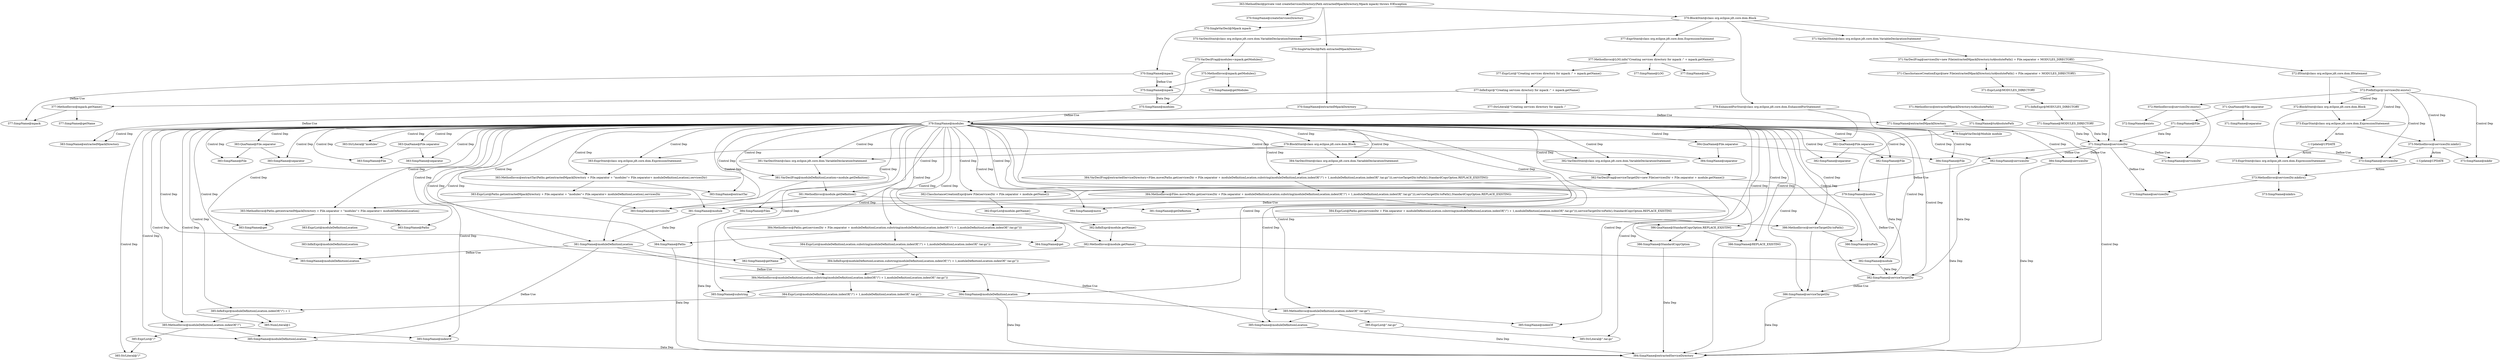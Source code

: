digraph "MpackManager.createServicesDirectory#?,Path,Mpack" {
0 [label="370:SimpName@createServicesDirectory" shape=ellipse]
1 [label="370:SimpName@extractedMpackDirectory" shape=ellipse]
2 [label="370:SingleVarDecl@Path extractedMpackDirectory" shape=ellipse]
3 [label="370:SimpName@mpack" shape=ellipse]
4 [label="370:SingleVarDecl@Mpack mpack" shape=ellipse]
5 [label="371:SimpName@servicesDir" shape=ellipse]
6 [label="371:SimpName@extractedMpackDirectory" shape=ellipse]
7 [label="371:SimpName@toAbsolutePath" shape=ellipse]
8 [label="371:MethodInvoc@extractedMpackDirectory.toAbsolutePath()" shape=ellipse]
9 [label="371:SimpName@separator" shape=ellipse]
10 [label="371:SimpName@File" shape=ellipse]
11 [label="371:QuaName@File.separator" shape=ellipse]
12 [label="371:SimpName@MODULES_DIRECTORY" shape=ellipse]
13 [label="371:InfixExpr@MODULES_DIRECTORY" shape=ellipse]
14 [label="371:ExprList@MODULES_DIRECTORY" shape=ellipse]
15 [label="371:ClassInstanceCreationExpr@new File(extractedMpackDirectory.toAbsolutePath() + File.separator + MODULES_DIRECTORY)" shape=ellipse]
16 [label="371:VarDeclFrag@servicesDir=new File(extractedMpackDirectory.toAbsolutePath() + File.separator + MODULES_DIRECTORY)" shape=ellipse]
17 [label="371:VarDeclStmt@class org.eclipse.jdt.core.dom.VariableDeclarationStatement" shape=ellipse]
18 [label="372:SimpName@servicesDir" shape=ellipse]
19 [label="372:SimpName@exists" shape=ellipse]
20 [label="372:MethodInvoc@servicesDir.exists()" shape=ellipse]
21 [label="372:PrefixExpr@!servicesDir.exists()" shape=ellipse]
22 [label="373:SimpName@servicesDir" shape=ellipse]
23 [label="373:SimpName@mkdir" shape=ellipse]
24 [label="373:MethodInvoc@servicesDir.mkdir()" shape=ellipse]
25 [label="373:ExprStmt@class org.eclipse.jdt.core.dom.ExpressionStatement" shape=ellipse]
26 [label="372:BlockStmt@class org.eclipse.jdt.core.dom.Block" shape=ellipse]
27 [label="372:IfStmt@class org.eclipse.jdt.core.dom.IfStatement" shape=ellipse]
28 [label="375:SimpName@modules" shape=ellipse]
29 [label="375:SimpName@mpack" shape=ellipse]
30 [label="375:SimpName@getModules" shape=ellipse]
31 [label="375:MethodInvoc@mpack.getModules()" shape=ellipse]
32 [label="375:VarDeclFrag@modules=mpack.getModules()" shape=ellipse]
33 [label="375:VarDeclStmt@class org.eclipse.jdt.core.dom.VariableDeclarationStatement" shape=ellipse]
34 [label="377:SimpName@LOG" shape=ellipse]
35 [label="377:SimpName@info" shape=ellipse]
36 [label="377:StrLiteral@\"Creating services directory for mpack :\"" shape=ellipse]
37 [label="377:SimpName@mpack" shape=ellipse]
38 [label="377:SimpName@getName" shape=ellipse]
39 [label="377:MethodInvoc@mpack.getName()" shape=ellipse]
40 [label="377:InfixExpr@\"Creating services directory for mpack :\" + mpack.getName()" shape=ellipse]
41 [label="377:ExprList@\"Creating services directory for mpack :\" + mpack.getName()" shape=ellipse]
42 [label="377:MethodInvoc@LOG.info(\"Creating services directory for mpack :\" + mpack.getName())" shape=ellipse]
43 [label="377:ExprStmt@class org.eclipse.jdt.core.dom.ExpressionStatement" shape=ellipse]
44 [label="379:SimpName@module" shape=ellipse]
45 [label="379:SingleVarDecl@Module module" shape=ellipse]
46 [label="379:SimpName@modules" shape=ellipse]
47 [label="381:SimpName@moduleDefinitionLocation" shape=ellipse]
48 [label="381:SimpName@module" shape=ellipse]
49 [label="381:SimpName@getDefinition" shape=ellipse]
50 [label="381:MethodInvoc@module.getDefinition()" shape=ellipse]
51 [label="381:VarDeclFrag@moduleDefinitionLocation=module.getDefinition()" shape=ellipse]
52 [label="381:VarDeclStmt@class org.eclipse.jdt.core.dom.VariableDeclarationStatement" shape=ellipse]
53 [label="382:SimpName@serviceTargetDir" shape=ellipse]
54 [label="382:SimpName@servicesDir" shape=ellipse]
55 [label="382:SimpName@separator" shape=ellipse]
56 [label="382:SimpName@File" shape=ellipse]
57 [label="382:QuaName@File.separator" shape=ellipse]
58 [label="382:SimpName@module" shape=ellipse]
59 [label="382:SimpName@getName" shape=ellipse]
60 [label="382:MethodInvoc@module.getName()" shape=ellipse]
61 [label="382:InfixExpr@module.getName()" shape=ellipse]
62 [label="382:ExprList@module.getName()" shape=ellipse]
63 [label="382:ClassInstanceCreationExpr@new File(servicesDir + File.separator + module.getName())" shape=ellipse]
64 [label="382:VarDeclFrag@serviceTargetDir=new File(servicesDir + File.separator + module.getName())" shape=ellipse]
65 [label="382:VarDeclStmt@class org.eclipse.jdt.core.dom.VariableDeclarationStatement" shape=ellipse]
66 [label="383:SimpName@extractTar" shape=ellipse]
67 [label="383:SimpName@Paths" shape=ellipse]
68 [label="383:SimpName@get" shape=ellipse]
69 [label="383:SimpName@extractedMpackDirectory" shape=ellipse]
70 [label="383:SimpName@separator" shape=ellipse]
71 [label="383:SimpName@File" shape=ellipse]
72 [label="383:QuaName@File.separator" shape=ellipse]
73 [label="383:StrLiteral@\"modules\"" shape=ellipse]
74 [label="383:SimpName@separator" shape=ellipse]
75 [label="383:SimpName@File" shape=ellipse]
76 [label="383:QuaName@File.separator" shape=ellipse]
77 [label="383:SimpName@moduleDefinitionLocation" shape=ellipse]
78 [label="383:InfixExpr@moduleDefinitionLocation" shape=ellipse]
79 [label="383:ExprList@moduleDefinitionLocation" shape=ellipse]
80 [label="383:MethodInvoc@Paths.get(extractedMpackDirectory + File.separator + \"modules\"+ File.separator+ moduleDefinitionLocation)" shape=ellipse]
81 [label="383:SimpName@servicesDir" shape=ellipse]
82 [label="383:ExprList@Paths.get(extractedMpackDirectory + File.separator + \"modules\"+ File.separator+ moduleDefinitionLocation),servicesDir" shape=ellipse]
83 [label="383:MethodInvoc@extractTar(Paths.get(extractedMpackDirectory + File.separator + \"modules\"+ File.separator+ moduleDefinitionLocation),servicesDir)" shape=ellipse]
84 [label="383:ExprStmt@class org.eclipse.jdt.core.dom.ExpressionStatement" shape=ellipse]
85 [label="384:SimpName@extractedServiceDirectory" shape=ellipse]
86 [label="384:SimpName@Files" shape=ellipse]
87 [label="384:SimpName@move" shape=ellipse]
88 [label="384:SimpName@Paths" shape=ellipse]
89 [label="384:SimpName@get" shape=ellipse]
90 [label="384:SimpName@servicesDir" shape=ellipse]
91 [label="384:SimpName@separator" shape=ellipse]
92 [label="384:SimpName@File" shape=ellipse]
93 [label="384:QuaName@File.separator" shape=ellipse]
94 [label="384:SimpName@moduleDefinitionLocation" shape=ellipse]
95 [label="385:SimpName@substring" shape=ellipse]
96 [label="385:SimpName@moduleDefinitionLocation" shape=ellipse]
97 [label="385:SimpName@indexOf" shape=ellipse]
98 [label="385:StrLiteral@\"/\"" shape=ellipse]
99 [label="385:ExprList@\"/\"" shape=ellipse]
100 [label="385:MethodInvoc@moduleDefinitionLocation.indexOf(\"/\")" shape=ellipse]
101 [label="385:NumLiteral@1" shape=ellipse]
102 [label="385:InfixExpr@moduleDefinitionLocation.indexOf(\"/\") + 1" shape=ellipse]
103 [label="385:SimpName@moduleDefinitionLocation" shape=ellipse]
104 [label="385:SimpName@indexOf" shape=ellipse]
105 [label="385:StrLiteral@\".tar.gz\"" shape=ellipse]
106 [label="385:ExprList@\".tar.gz\"" shape=ellipse]
107 [label="385:MethodInvoc@moduleDefinitionLocation.indexOf(\".tar.gz\")" shape=ellipse]
108 [label="384:ExprList@moduleDefinitionLocation.indexOf(\"/\") + 1,moduleDefinitionLocation.indexOf(\".tar.gz\")" shape=ellipse]
109 [label="384:MethodInvoc@moduleDefinitionLocation.substring(moduleDefinitionLocation.indexOf(\"/\") + 1,moduleDefinitionLocation.indexOf(\".tar.gz\"))" shape=ellipse]
110 [label="384:InfixExpr@moduleDefinitionLocation.substring(moduleDefinitionLocation.indexOf(\"/\") + 1,moduleDefinitionLocation.indexOf(\".tar.gz\"))" shape=ellipse]
111 [label="384:ExprList@moduleDefinitionLocation.substring(moduleDefinitionLocation.indexOf(\"/\") + 1,moduleDefinitionLocation.indexOf(\".tar.gz\"))" shape=ellipse]
112 [label="384:MethodInvoc@Paths.get(servicesDir + File.separator + moduleDefinitionLocation.substring(moduleDefinitionLocation.indexOf(\"/\") + 1,moduleDefinitionLocation.indexOf(\".tar.gz\")))" shape=ellipse]
113 [label="386:SimpName@serviceTargetDir" shape=ellipse]
114 [label="386:SimpName@toPath" shape=ellipse]
115 [label="386:MethodInvoc@serviceTargetDir.toPath()" shape=ellipse]
116 [label="386:SimpName@REPLACE_EXISTING" shape=ellipse]
117 [label="386:SimpName@StandardCopyOption" shape=ellipse]
118 [label="386:QuaName@StandardCopyOption.REPLACE_EXISTING" shape=ellipse]
119 [label="384:ExprList@Paths.get(servicesDir + File.separator + moduleDefinitionLocation.substring(moduleDefinitionLocation.indexOf(\"/\") + 1,moduleDefinitionLocation.indexOf(\".tar.gz\"))),serviceTargetDir.toPath(),StandardCopyOption.REPLACE_EXISTING" shape=ellipse]
120 [label="384:MethodInvoc@Files.move(Paths.get(servicesDir + File.separator + moduleDefinitionLocation.substring(moduleDefinitionLocation.indexOf(\"/\") + 1,moduleDefinitionLocation.indexOf(\".tar.gz\"))),serviceTargetDir.toPath(),StandardCopyOption.REPLACE_EXISTING)" shape=ellipse]
121 [label="384:VarDeclFrag@extractedServiceDirectory=Files.move(Paths.get(servicesDir + File.separator + moduleDefinitionLocation.substring(moduleDefinitionLocation.indexOf(\"/\") + 1,moduleDefinitionLocation.indexOf(\".tar.gz\"))),serviceTargetDir.toPath(),StandardCopyOption.REPLACE_EXISTING)" shape=ellipse]
122 [label="384:VarDeclStmt@class org.eclipse.jdt.core.dom.VariableDeclarationStatement" shape=ellipse]
123 [label="379:BlockStmt@class org.eclipse.jdt.core.dom.Block" shape=ellipse]
124 [label="379:EnhancedForStmt@class org.eclipse.jdt.core.dom.EnhancedForStatement" shape=ellipse]
125 [label="370:BlockStmt@class org.eclipse.jdt.core.dom.Block" shape=ellipse]
126 [label="363:MethodDecl@private void createServicesDirectory(Path extractedMpackDirectory,Mpack mpack) throws IOException" shape=ellipse]
127 [label="373:ExprStmt@class org.eclipse.jdt.core.dom.ExpressionStatement" shape=ellipse]
128 [label="-1:Update@UPDATE" shape=ellipse]
129 [label="373:MethodInvoc@servicesDir.mkdirs()" shape=ellipse]
130 [label="-1:Update@UPDATE" shape=ellipse]
131 [label="373:SimpName@servicesDir" shape=ellipse]
132 [label="373:SimpName@mkdirs" shape=ellipse]
1 -> 6 [label="Define-Use"];
1 -> 69 [label="Define-Use"];
2 -> 1 [label=""];
3 -> 29 [label="Define-Use"];
3 -> 37 [label="Define-Use"];
4 -> 3 [label=""];
5 -> 18 [label="Define-Use"];
5 -> 22 [label="Define-Use"];
5 -> 54 [label="Define-Use"];
5 -> 81 [label="Define-Use"];
5 -> 90 [label="Define-Use"];
5 -> 131 [label="Define-Use"];
6 -> 5 [label="Data Dep"];
8 -> 6 [label=""];
8 -> 7 [label=""];
10 -> 5 [label="Data Dep"];
11 -> 9 [label=""];
11 -> 10 [label=""];
12 -> 5 [label="Data Dep"];
13 -> 12 [label=""];
14 -> 13 [label=""];
15 -> 14 [label=""];
16 -> 5 [label=""];
16 -> 15 [label=""];
17 -> 16 [label=""];
20 -> 18 [label=""];
20 -> 19 [label=""];
21 -> 20 [label=""];
21 -> 26 [label="Control Dep"];
21 -> 25 [label="Control Dep"];
21 -> 24 [label="Control Dep"];
21 -> 22 [label="Control Dep"];
21 -> 23 [label="Control Dep"];
24 -> 22 [label=""];
24 -> 23 [label=""];
24 -> 130 [label="Action"];
25 -> 24 [label=""];
25 -> 128 [label="Action"];
26 -> 25 [label=""];
26 -> 127 [label=""];
27 -> 21 [label=""];
27 -> 26 [label=""];
28 -> 46 [label="Define-Use"];
29 -> 28 [label="Data Dep"];
31 -> 29 [label=""];
31 -> 30 [label=""];
32 -> 28 [label=""];
32 -> 31 [label=""];
33 -> 32 [label=""];
39 -> 37 [label=""];
39 -> 38 [label=""];
40 -> 36 [label=""];
40 -> 39 [label=""];
41 -> 40 [label=""];
42 -> 34 [label=""];
42 -> 35 [label=""];
42 -> 41 [label=""];
43 -> 42 [label=""];
44 -> 48 [label="Define-Use"];
44 -> 58 [label="Define-Use"];
45 -> 44 [label=""];
46 -> 123 [label="Control Dep"];
46 -> 52 [label="Control Dep"];
46 -> 51 [label="Control Dep"];
46 -> 47 [label="Control Dep"];
46 -> 50 [label="Control Dep"];
46 -> 48 [label="Control Dep"];
46 -> 49 [label="Control Dep"];
46 -> 65 [label="Control Dep"];
46 -> 64 [label="Control Dep"];
46 -> 53 [label="Control Dep"];
46 -> 63 [label="Control Dep"];
46 -> 54 [label="Control Dep"];
46 -> 57 [label="Control Dep"];
46 -> 55 [label="Control Dep"];
46 -> 56 [label="Control Dep"];
46 -> 60 [label="Control Dep"];
46 -> 58 [label="Control Dep"];
46 -> 59 [label="Control Dep"];
46 -> 84 [label="Control Dep"];
46 -> 83 [label="Control Dep"];
46 -> 66 [label="Control Dep"];
46 -> 80 [label="Control Dep"];
46 -> 67 [label="Control Dep"];
46 -> 68 [label="Control Dep"];
46 -> 69 [label="Control Dep"];
46 -> 72 [label="Control Dep"];
46 -> 70 [label="Control Dep"];
46 -> 71 [label="Control Dep"];
46 -> 73 [label="Control Dep"];
46 -> 76 [label="Control Dep"];
46 -> 74 [label="Control Dep"];
46 -> 75 [label="Control Dep"];
46 -> 77 [label="Control Dep"];
46 -> 81 [label="Control Dep"];
46 -> 122 [label="Control Dep"];
46 -> 121 [label="Control Dep"];
46 -> 85 [label="Control Dep"];
46 -> 120 [label="Control Dep"];
46 -> 86 [label="Control Dep"];
46 -> 87 [label="Control Dep"];
46 -> 112 [label="Control Dep"];
46 -> 88 [label="Control Dep"];
46 -> 89 [label="Control Dep"];
46 -> 90 [label="Control Dep"];
46 -> 93 [label="Control Dep"];
46 -> 91 [label="Control Dep"];
46 -> 92 [label="Control Dep"];
46 -> 109 [label="Control Dep"];
46 -> 94 [label="Control Dep"];
46 -> 95 [label="Control Dep"];
46 -> 102 [label="Control Dep"];
46 -> 100 [label="Control Dep"];
46 -> 96 [label="Control Dep"];
46 -> 97 [label="Control Dep"];
46 -> 98 [label="Control Dep"];
46 -> 101 [label="Control Dep"];
46 -> 107 [label="Control Dep"];
46 -> 103 [label="Control Dep"];
46 -> 104 [label="Control Dep"];
46 -> 105 [label="Control Dep"];
46 -> 115 [label="Control Dep"];
46 -> 113 [label="Control Dep"];
46 -> 114 [label="Control Dep"];
46 -> 118 [label="Control Dep"];
46 -> 116 [label="Control Dep"];
46 -> 117 [label="Control Dep"];
47 -> 77 [label="Define-Use"];
47 -> 94 [label="Define-Use"];
47 -> 96 [label="Define-Use"];
47 -> 103 [label="Define-Use"];
48 -> 47 [label="Data Dep"];
50 -> 48 [label=""];
50 -> 49 [label=""];
51 -> 47 [label=""];
51 -> 50 [label=""];
52 -> 51 [label=""];
53 -> 113 [label="Define-Use"];
54 -> 53 [label="Data Dep"];
56 -> 53 [label="Data Dep"];
57 -> 55 [label=""];
57 -> 56 [label=""];
58 -> 53 [label="Data Dep"];
60 -> 58 [label=""];
60 -> 59 [label=""];
61 -> 60 [label=""];
62 -> 61 [label=""];
63 -> 62 [label=""];
64 -> 53 [label=""];
64 -> 63 [label=""];
65 -> 64 [label=""];
72 -> 70 [label=""];
72 -> 71 [label=""];
76 -> 74 [label=""];
76 -> 75 [label=""];
78 -> 77 [label=""];
79 -> 78 [label=""];
80 -> 67 [label=""];
80 -> 68 [label=""];
80 -> 79 [label=""];
82 -> 80 [label=""];
82 -> 81 [label=""];
83 -> 66 [label=""];
83 -> 82 [label=""];
84 -> 83 [label=""];
86 -> 85 [label="Data Dep"];
88 -> 85 [label="Data Dep"];
90 -> 85 [label="Data Dep"];
92 -> 85 [label="Data Dep"];
93 -> 91 [label=""];
93 -> 92 [label=""];
94 -> 85 [label="Data Dep"];
96 -> 85 [label="Data Dep"];
99 -> 98 [label=""];
100 -> 96 [label=""];
100 -> 97 [label=""];
100 -> 99 [label=""];
102 -> 100 [label=""];
102 -> 101 [label=""];
103 -> 85 [label="Data Dep"];
106 -> 105 [label=""];
107 -> 103 [label=""];
107 -> 104 [label=""];
107 -> 106 [label=""];
108 -> 102 [label=""];
108 -> 107 [label=""];
109 -> 94 [label=""];
109 -> 95 [label=""];
109 -> 108 [label=""];
110 -> 109 [label=""];
111 -> 110 [label=""];
112 -> 88 [label=""];
112 -> 89 [label=""];
112 -> 111 [label=""];
113 -> 85 [label="Data Dep"];
115 -> 113 [label=""];
115 -> 114 [label=""];
117 -> 85 [label="Data Dep"];
118 -> 116 [label=""];
118 -> 117 [label=""];
119 -> 112 [label=""];
119 -> 115 [label=""];
119 -> 118 [label=""];
120 -> 86 [label=""];
120 -> 87 [label=""];
120 -> 119 [label=""];
121 -> 85 [label=""];
121 -> 120 [label=""];
122 -> 121 [label=""];
123 -> 52 [label=""];
123 -> 65 [label=""];
123 -> 84 [label=""];
123 -> 122 [label=""];
124 -> 45 [label=""];
124 -> 46 [label=""];
124 -> 123 [label=""];
125 -> 17 [label=""];
125 -> 27 [label=""];
125 -> 33 [label=""];
125 -> 43 [label=""];
125 -> 124 [label=""];
126 -> 0 [label=""];
126 -> 2 [label=""];
126 -> 4 [label=""];
126 -> 125 [label=""];
127 -> 129 [label=""];
128 -> 127 [label="Action"];
129 -> 131 [label=""];
129 -> 132 [label=""];
130 -> 129 [label="Action"];
}